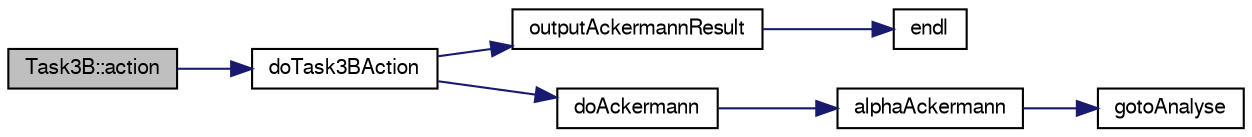 digraph "Task3B::action"
{
  bgcolor="transparent";
  edge [fontname="FreeSans",fontsize="10",labelfontname="FreeSans",labelfontsize="10"];
  node [fontname="FreeSans",fontsize="10",shape=record];
  rankdir="LR";
  Node1 [label="Task3B::action",height=0.2,width=0.4,color="black", fillcolor="grey75", style="filled" fontcolor="black"];
  Node1 -> Node2 [color="midnightblue",fontsize="10",style="solid",fontname="FreeSans"];
  Node2 [label="doTask3BAction",height=0.2,width=0.4,color="black",URL="$task3B_8cc.html#a5874bf2c7fd779b0760c4d5f16bb2d08"];
  Node2 -> Node3 [color="midnightblue",fontsize="10",style="solid",fontname="FreeSans"];
  Node3 [label="outputAckermannResult",height=0.2,width=0.4,color="black",URL="$task3B_8cc.html#a619f56d2ece0fd67e26e11da6c052e95"];
  Node3 -> Node4 [color="midnightblue",fontsize="10",style="solid",fontname="FreeSans"];
  Node4 [label="endl",height=0.2,width=0.4,color="black",URL="$o__stream_8h.html#a28de23f7cab39bdb0f6a5dc3801b6c6d",tooltip="print buffer after adding a newline"];
  Node2 -> Node5 [color="midnightblue",fontsize="10",style="solid",fontname="FreeSans"];
  Node5 [label="doAckermann",height=0.2,width=0.4,color="black",URL="$task3B_8cc.html#aca93d1551a065652079d5ff2ae3b2539"];
  Node5 -> Node6 [color="midnightblue",fontsize="10",style="solid",fontname="FreeSans"];
  Node6 [label="alphaAckermann",height=0.2,width=0.4,color="black",URL="$task3B_8cc.html#a14ee0807c6f73199cdce10829f021544"];
  Node6 -> Node7 [color="midnightblue",fontsize="10",style="solid",fontname="FreeSans"];
  Node7 [label="gotoAnalyse",height=0.2,width=0.4,color="black",URL="$task3B_8cc.html#a093a9be7f170c441fa1da1b4742f46e4"];
}
